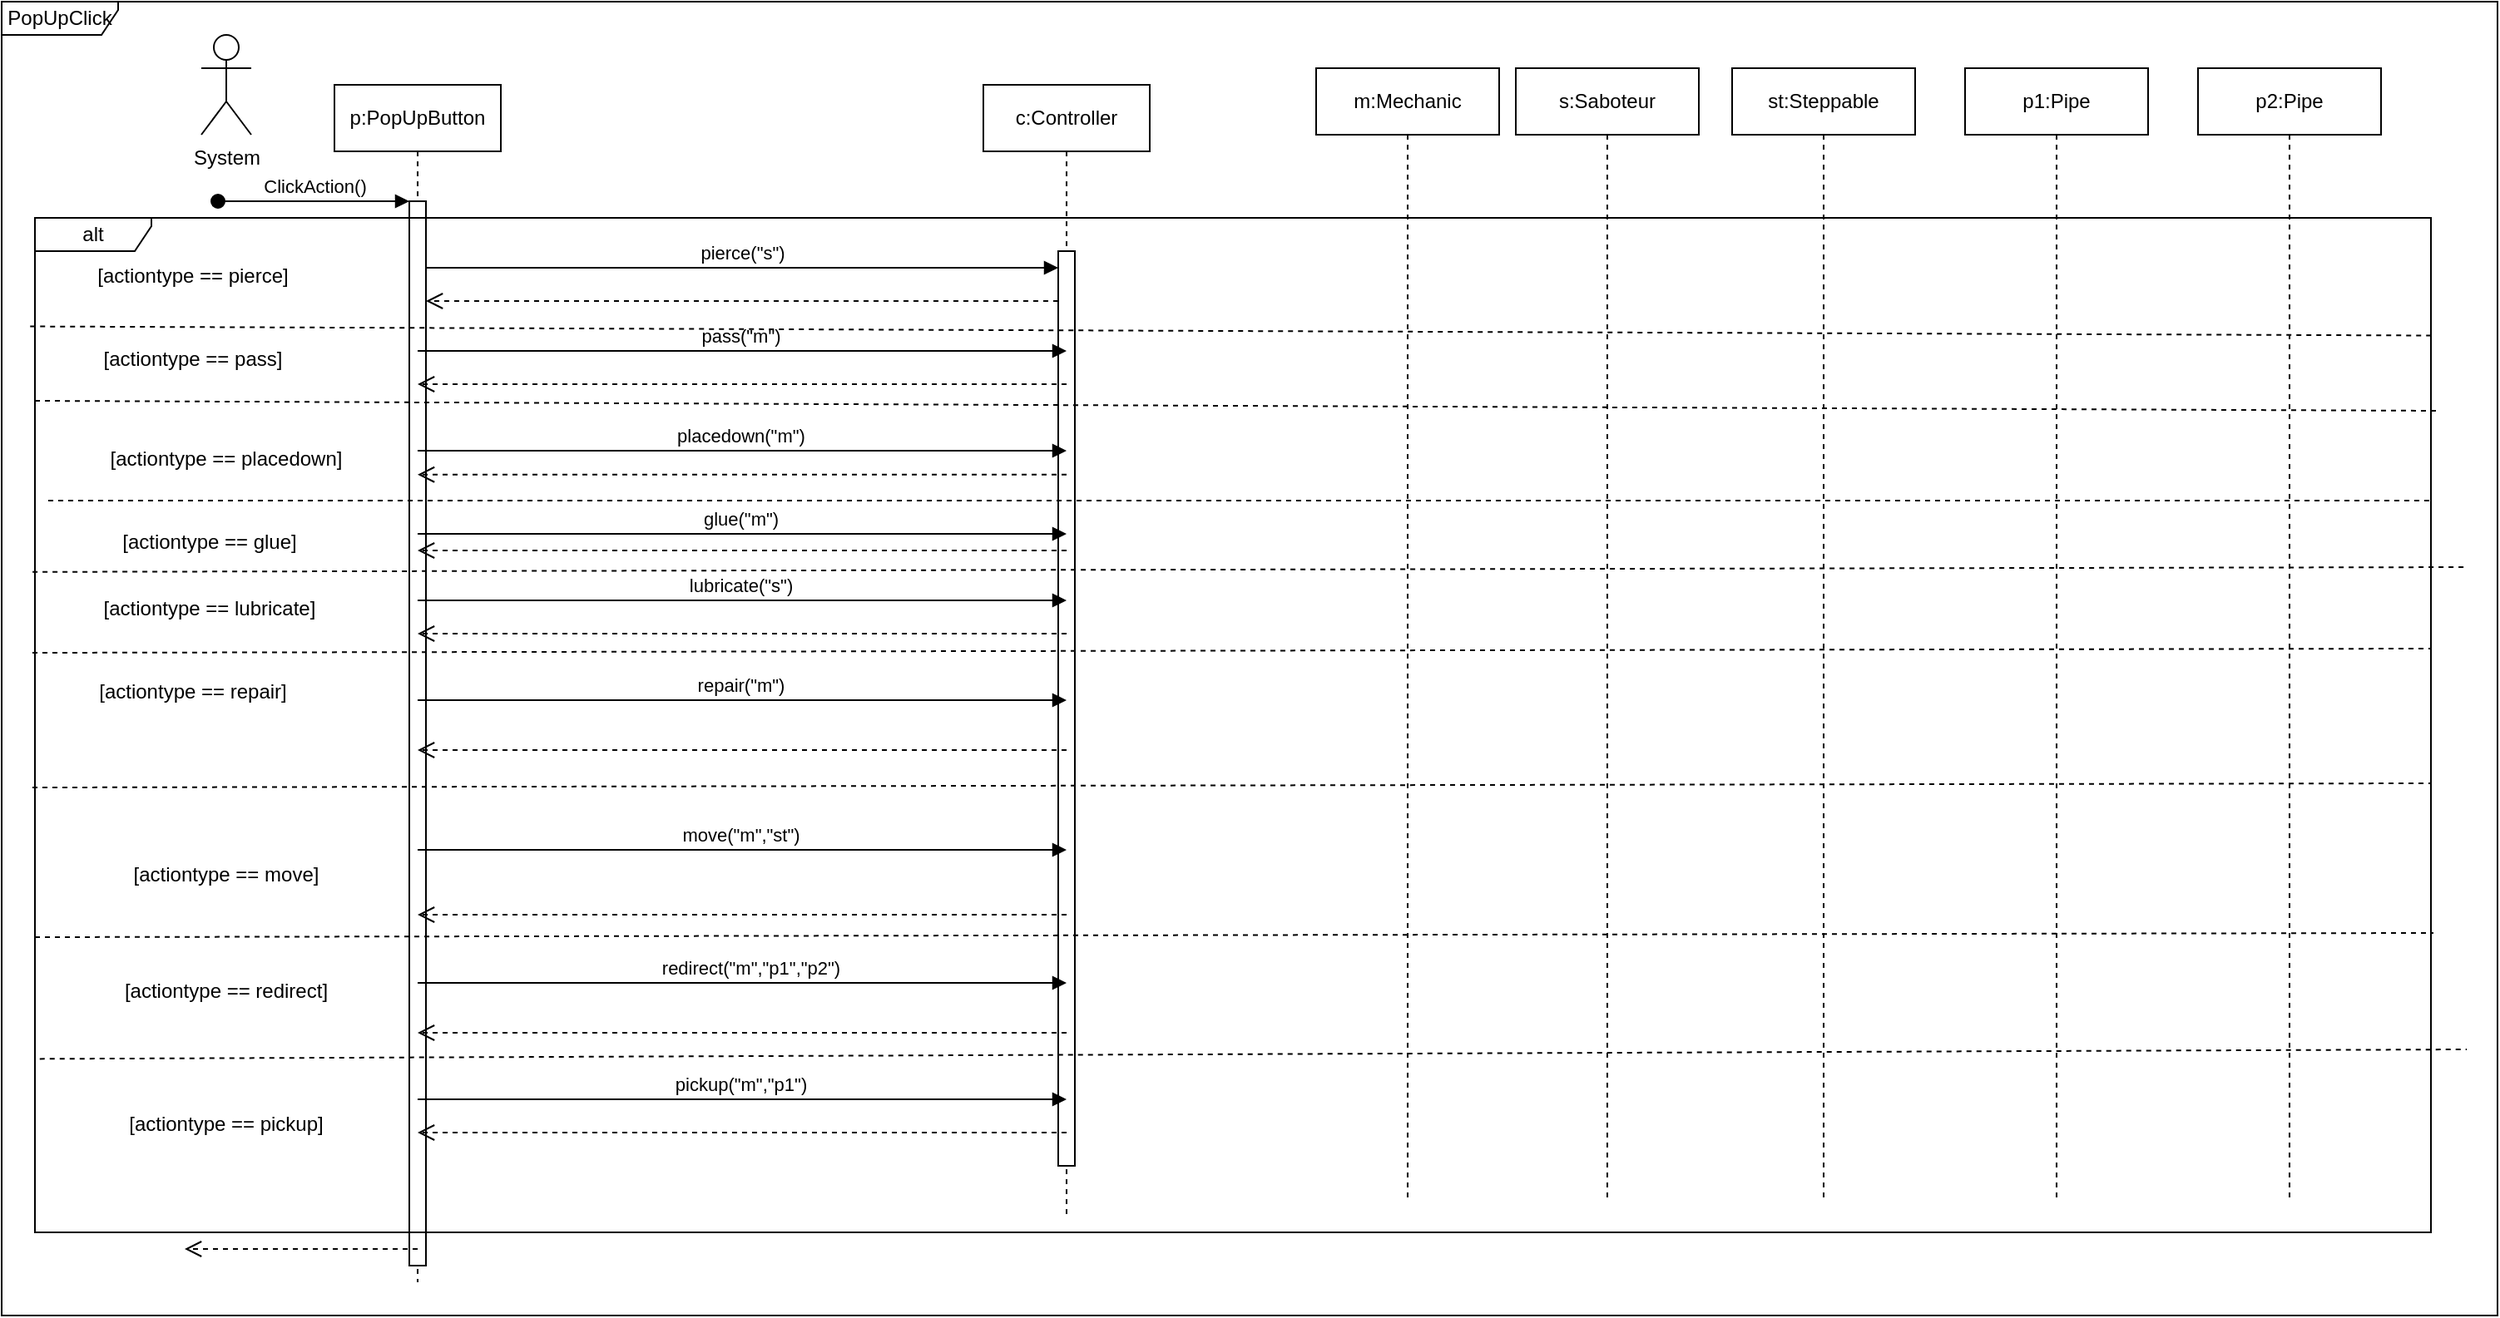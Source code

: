 <mxfile version="21.3.2" type="device">
  <diagram name="Page-1" id="2YBvvXClWsGukQMizWep">
    <mxGraphModel dx="2505" dy="931" grid="1" gridSize="10" guides="1" tooltips="1" connect="1" arrows="1" fold="1" page="1" pageScale="1" pageWidth="850" pageHeight="1100" math="0" shadow="0">
      <root>
        <mxCell id="0" />
        <mxCell id="1" parent="0" />
        <mxCell id="aM9ryv3xv72pqoxQDRHE-1" value="p:PopUpButton" style="shape=umlLifeline;perimeter=lifelinePerimeter;whiteSpace=wrap;html=1;container=0;dropTarget=0;collapsible=0;recursiveResize=0;outlineConnect=0;portConstraint=eastwest;newEdgeStyle={&quot;edgeStyle&quot;:&quot;elbowEdgeStyle&quot;,&quot;elbow&quot;:&quot;vertical&quot;,&quot;curved&quot;:0,&quot;rounded&quot;:0};" parent="1" vertex="1">
          <mxGeometry x="90" y="50" width="100" height="720" as="geometry" />
        </mxCell>
        <mxCell id="aM9ryv3xv72pqoxQDRHE-2" value="" style="html=1;points=[];perimeter=orthogonalPerimeter;outlineConnect=0;targetShapes=umlLifeline;portConstraint=eastwest;newEdgeStyle={&quot;edgeStyle&quot;:&quot;elbowEdgeStyle&quot;,&quot;elbow&quot;:&quot;vertical&quot;,&quot;curved&quot;:0,&quot;rounded&quot;:0};" parent="aM9ryv3xv72pqoxQDRHE-1" vertex="1">
          <mxGeometry x="45" y="70" width="10" height="640" as="geometry" />
        </mxCell>
        <mxCell id="aM9ryv3xv72pqoxQDRHE-3" value="ClickAction()" style="html=1;verticalAlign=bottom;startArrow=oval;endArrow=block;startSize=8;edgeStyle=elbowEdgeStyle;elbow=vertical;curved=0;rounded=0;" parent="aM9ryv3xv72pqoxQDRHE-1" target="aM9ryv3xv72pqoxQDRHE-2" edge="1">
          <mxGeometry relative="1" as="geometry">
            <mxPoint x="-70" y="70" as="sourcePoint" />
            <Array as="points">
              <mxPoint x="-70" y="70" />
            </Array>
          </mxGeometry>
        </mxCell>
        <mxCell id="aM9ryv3xv72pqoxQDRHE-5" value="c:Controller" style="shape=umlLifeline;perimeter=lifelinePerimeter;whiteSpace=wrap;html=1;container=0;dropTarget=0;collapsible=0;recursiveResize=0;outlineConnect=0;portConstraint=eastwest;newEdgeStyle={&quot;edgeStyle&quot;:&quot;elbowEdgeStyle&quot;,&quot;elbow&quot;:&quot;vertical&quot;,&quot;curved&quot;:0,&quot;rounded&quot;:0};" parent="1" vertex="1">
          <mxGeometry x="480" y="50" width="100" height="680" as="geometry" />
        </mxCell>
        <mxCell id="aM9ryv3xv72pqoxQDRHE-6" value="" style="html=1;points=[];perimeter=orthogonalPerimeter;outlineConnect=0;targetShapes=umlLifeline;portConstraint=eastwest;newEdgeStyle={&quot;edgeStyle&quot;:&quot;elbowEdgeStyle&quot;,&quot;elbow&quot;:&quot;vertical&quot;,&quot;curved&quot;:0,&quot;rounded&quot;:0};" parent="aM9ryv3xv72pqoxQDRHE-5" vertex="1">
          <mxGeometry x="45" y="100" width="10" height="550" as="geometry" />
        </mxCell>
        <mxCell id="aM9ryv3xv72pqoxQDRHE-7" value="pierce(&quot;s&quot;)" style="html=1;verticalAlign=bottom;endArrow=block;edgeStyle=elbowEdgeStyle;elbow=vertical;curved=0;rounded=0;" parent="1" source="aM9ryv3xv72pqoxQDRHE-2" target="aM9ryv3xv72pqoxQDRHE-6" edge="1">
          <mxGeometry relative="1" as="geometry">
            <mxPoint x="195" y="130" as="sourcePoint" />
            <Array as="points">
              <mxPoint x="400" y="160" />
              <mxPoint x="300" y="140" />
              <mxPoint x="180" y="120" />
            </Array>
          </mxGeometry>
        </mxCell>
        <mxCell id="aM9ryv3xv72pqoxQDRHE-8" value="" style="html=1;verticalAlign=bottom;endArrow=open;dashed=1;endSize=8;edgeStyle=elbowEdgeStyle;elbow=vertical;curved=0;rounded=0;" parent="1" source="aM9ryv3xv72pqoxQDRHE-6" target="aM9ryv3xv72pqoxQDRHE-2" edge="1">
          <mxGeometry relative="1" as="geometry">
            <mxPoint x="195" y="205" as="targetPoint" />
            <Array as="points">
              <mxPoint x="250" y="180" />
              <mxPoint x="390" y="190" />
              <mxPoint x="190" y="280" />
            </Array>
          </mxGeometry>
        </mxCell>
        <mxCell id="GKugqDZGoT7sEVkk7UVx-1" value="System" style="shape=umlActor;verticalLabelPosition=bottom;verticalAlign=top;html=1;outlineConnect=0;" parent="1" vertex="1">
          <mxGeometry x="10" y="20" width="30" height="60" as="geometry" />
        </mxCell>
        <mxCell id="GKugqDZGoT7sEVkk7UVx-2" value="PopUpClick" style="shape=umlFrame;whiteSpace=wrap;html=1;pointerEvents=0;width=70;height=20;" parent="1" vertex="1">
          <mxGeometry x="-110" width="1500" height="790" as="geometry" />
        </mxCell>
        <mxCell id="GKugqDZGoT7sEVkk7UVx-3" value="pass(&quot;m&quot;)" style="html=1;verticalAlign=bottom;endArrow=block;edgeStyle=elbowEdgeStyle;elbow=vertical;curved=0;rounded=0;" parent="1" edge="1">
          <mxGeometry x="-0.004" relative="1" as="geometry">
            <mxPoint x="140" y="210" as="sourcePoint" />
            <Array as="points">
              <mxPoint x="405" y="210" />
              <mxPoint x="305" y="190" />
              <mxPoint x="185" y="170" />
            </Array>
            <mxPoint x="530" y="210" as="targetPoint" />
            <mxPoint as="offset" />
          </mxGeometry>
        </mxCell>
        <mxCell id="GKugqDZGoT7sEVkk7UVx-4" value="" style="html=1;verticalAlign=bottom;endArrow=open;dashed=1;endSize=8;edgeStyle=elbowEdgeStyle;elbow=vertical;curved=0;rounded=0;" parent="1" edge="1">
          <mxGeometry relative="1" as="geometry">
            <mxPoint x="140" y="230" as="targetPoint" />
            <Array as="points">
              <mxPoint x="395" y="230" />
              <mxPoint x="195" y="320" />
            </Array>
            <mxPoint x="530" y="230" as="sourcePoint" />
          </mxGeometry>
        </mxCell>
        <mxCell id="GKugqDZGoT7sEVkk7UVx-5" value="m:Mechanic" style="shape=umlLifeline;perimeter=lifelinePerimeter;whiteSpace=wrap;html=1;container=0;dropTarget=0;collapsible=0;recursiveResize=0;outlineConnect=0;portConstraint=eastwest;newEdgeStyle={&quot;edgeStyle&quot;:&quot;elbowEdgeStyle&quot;,&quot;elbow&quot;:&quot;vertical&quot;,&quot;curved&quot;:0,&quot;rounded&quot;:0};" parent="1" vertex="1">
          <mxGeometry x="680" y="40" width="110" height="680" as="geometry" />
        </mxCell>
        <mxCell id="GKugqDZGoT7sEVkk7UVx-7" value="placedown(&quot;m&quot;)" style="html=1;verticalAlign=bottom;endArrow=block;edgeStyle=elbowEdgeStyle;elbow=vertical;curved=0;rounded=0;" parent="1" edge="1">
          <mxGeometry x="-0.004" relative="1" as="geometry">
            <mxPoint x="140" y="270" as="sourcePoint" />
            <Array as="points">
              <mxPoint x="405" y="270" />
              <mxPoint x="305" y="250.0" />
              <mxPoint x="185" y="230" />
            </Array>
            <mxPoint x="530" y="270" as="targetPoint" />
            <mxPoint as="offset" />
          </mxGeometry>
        </mxCell>
        <mxCell id="GKugqDZGoT7sEVkk7UVx-8" value="" style="html=1;verticalAlign=bottom;endArrow=open;dashed=1;endSize=8;edgeStyle=elbowEdgeStyle;elbow=vertical;curved=0;rounded=0;" parent="1" edge="1">
          <mxGeometry relative="1" as="geometry">
            <mxPoint x="140" y="284.37" as="targetPoint" />
            <Array as="points">
              <mxPoint x="395" y="284.37" />
              <mxPoint x="195" y="374.37" />
            </Array>
            <mxPoint x="530" y="284.37" as="sourcePoint" />
          </mxGeometry>
        </mxCell>
        <mxCell id="k_89TaVmJJbHdlFSh2L_-1" value="glue(&quot;m&quot;)" style="html=1;verticalAlign=bottom;endArrow=block;edgeStyle=elbowEdgeStyle;elbow=vertical;curved=0;rounded=0;" edge="1" parent="1">
          <mxGeometry x="-0.004" relative="1" as="geometry">
            <mxPoint x="140" y="320" as="sourcePoint" />
            <Array as="points">
              <mxPoint x="405" y="320" />
              <mxPoint x="305" y="300" />
              <mxPoint x="185" y="280.0" />
            </Array>
            <mxPoint x="530" y="320" as="targetPoint" />
            <mxPoint as="offset" />
          </mxGeometry>
        </mxCell>
        <mxCell id="k_89TaVmJJbHdlFSh2L_-2" value="lubricate(&quot;s&quot;)" style="html=1;verticalAlign=bottom;endArrow=block;edgeStyle=elbowEdgeStyle;elbow=vertical;curved=0;rounded=0;" edge="1" parent="1">
          <mxGeometry x="-0.004" relative="1" as="geometry">
            <mxPoint x="140" y="360" as="sourcePoint" />
            <Array as="points">
              <mxPoint x="405" y="360" />
              <mxPoint x="305" y="340" />
              <mxPoint x="185" y="320.0" />
            </Array>
            <mxPoint x="530" y="360" as="targetPoint" />
            <mxPoint as="offset" />
          </mxGeometry>
        </mxCell>
        <mxCell id="k_89TaVmJJbHdlFSh2L_-3" value="repair(&quot;m&quot;)" style="html=1;verticalAlign=bottom;endArrow=block;edgeStyle=elbowEdgeStyle;elbow=vertical;curved=0;rounded=0;" edge="1" parent="1">
          <mxGeometry x="-0.004" relative="1" as="geometry">
            <mxPoint x="140" y="420" as="sourcePoint" />
            <Array as="points">
              <mxPoint x="405" y="420" />
              <mxPoint x="305" y="400" />
              <mxPoint x="185" y="380.0" />
            </Array>
            <mxPoint x="530" y="420" as="targetPoint" />
            <mxPoint as="offset" />
          </mxGeometry>
        </mxCell>
        <mxCell id="k_89TaVmJJbHdlFSh2L_-4" value="s:Saboteur" style="shape=umlLifeline;perimeter=lifelinePerimeter;whiteSpace=wrap;html=1;container=0;dropTarget=0;collapsible=0;recursiveResize=0;outlineConnect=0;portConstraint=eastwest;newEdgeStyle={&quot;edgeStyle&quot;:&quot;elbowEdgeStyle&quot;,&quot;elbow&quot;:&quot;vertical&quot;,&quot;curved&quot;:0,&quot;rounded&quot;:0};" vertex="1" parent="1">
          <mxGeometry x="800" y="40" width="110" height="680" as="geometry" />
        </mxCell>
        <mxCell id="k_89TaVmJJbHdlFSh2L_-5" value="alt" style="shape=umlFrame;whiteSpace=wrap;html=1;pointerEvents=0;width=70;height=20;" vertex="1" parent="1">
          <mxGeometry x="-90" y="130" width="1440" height="610" as="geometry" />
        </mxCell>
        <mxCell id="k_89TaVmJJbHdlFSh2L_-6" value="" style="html=1;verticalAlign=bottom;endArrow=open;dashed=1;endSize=8;edgeStyle=elbowEdgeStyle;elbow=vertical;curved=0;rounded=0;" edge="1" parent="1">
          <mxGeometry relative="1" as="geometry">
            <mxPoint x="140" y="330" as="targetPoint" />
            <Array as="points">
              <mxPoint x="395" y="330" />
              <mxPoint x="195" y="420" />
            </Array>
            <mxPoint x="530" y="330" as="sourcePoint" />
          </mxGeometry>
        </mxCell>
        <mxCell id="k_89TaVmJJbHdlFSh2L_-7" value="" style="html=1;verticalAlign=bottom;endArrow=open;dashed=1;endSize=8;edgeStyle=elbowEdgeStyle;elbow=vertical;curved=0;rounded=0;" edge="1" parent="1">
          <mxGeometry relative="1" as="geometry">
            <mxPoint x="140" y="380" as="targetPoint" />
            <Array as="points">
              <mxPoint x="395" y="380" />
              <mxPoint x="195" y="470" />
            </Array>
            <mxPoint x="530" y="380" as="sourcePoint" />
          </mxGeometry>
        </mxCell>
        <mxCell id="k_89TaVmJJbHdlFSh2L_-8" value="" style="html=1;verticalAlign=bottom;endArrow=open;dashed=1;endSize=8;edgeStyle=elbowEdgeStyle;elbow=vertical;curved=0;rounded=0;" edge="1" parent="1">
          <mxGeometry relative="1" as="geometry">
            <mxPoint x="140" y="450" as="targetPoint" />
            <Array as="points">
              <mxPoint x="395" y="450" />
              <mxPoint x="195" y="540" />
            </Array>
            <mxPoint x="530" y="450" as="sourcePoint" />
          </mxGeometry>
        </mxCell>
        <mxCell id="k_89TaVmJJbHdlFSh2L_-10" value="move(&quot;m&quot;,&quot;st&quot;)" style="html=1;verticalAlign=bottom;endArrow=block;edgeStyle=elbowEdgeStyle;elbow=vertical;curved=0;rounded=0;" edge="1" parent="1">
          <mxGeometry x="-0.004" relative="1" as="geometry">
            <mxPoint x="140" y="510" as="sourcePoint" />
            <Array as="points">
              <mxPoint x="405" y="510" />
              <mxPoint x="305" y="490" />
              <mxPoint x="185" y="470.0" />
            </Array>
            <mxPoint x="530" y="510" as="targetPoint" />
            <mxPoint as="offset" />
          </mxGeometry>
        </mxCell>
        <mxCell id="k_89TaVmJJbHdlFSh2L_-11" value="redirect(&quot;m&quot;,&quot;p1&quot;,&quot;p2&quot;)" style="html=1;verticalAlign=bottom;endArrow=block;edgeStyle=elbowEdgeStyle;elbow=vertical;curved=0;rounded=0;" edge="1" parent="1">
          <mxGeometry x="0.026" relative="1" as="geometry">
            <mxPoint x="140" y="590" as="sourcePoint" />
            <Array as="points">
              <mxPoint x="405" y="590" />
              <mxPoint x="305" y="570" />
              <mxPoint x="185" y="550" />
            </Array>
            <mxPoint x="530" y="590" as="targetPoint" />
            <mxPoint as="offset" />
          </mxGeometry>
        </mxCell>
        <mxCell id="k_89TaVmJJbHdlFSh2L_-12" value="pickup(&quot;m&quot;,&quot;p1&quot;)" style="html=1;verticalAlign=bottom;endArrow=block;edgeStyle=elbowEdgeStyle;elbow=vertical;curved=0;rounded=0;" edge="1" parent="1">
          <mxGeometry x="-0.004" relative="1" as="geometry">
            <mxPoint x="140" y="660" as="sourcePoint" />
            <Array as="points">
              <mxPoint x="405" y="660" />
              <mxPoint x="305" y="640" />
              <mxPoint x="185" y="620" />
            </Array>
            <mxPoint x="530" y="660" as="targetPoint" />
            <mxPoint as="offset" />
          </mxGeometry>
        </mxCell>
        <mxCell id="k_89TaVmJJbHdlFSh2L_-14" value="" style="html=1;verticalAlign=bottom;endArrow=open;dashed=1;endSize=8;edgeStyle=elbowEdgeStyle;elbow=vertical;curved=0;rounded=0;" edge="1" parent="1">
          <mxGeometry relative="1" as="geometry">
            <mxPoint x="140" y="549" as="targetPoint" />
            <Array as="points">
              <mxPoint x="395" y="549" />
              <mxPoint x="195" y="639" />
            </Array>
            <mxPoint x="530" y="549" as="sourcePoint" />
          </mxGeometry>
        </mxCell>
        <mxCell id="k_89TaVmJJbHdlFSh2L_-15" value="" style="html=1;verticalAlign=bottom;endArrow=open;dashed=1;endSize=8;edgeStyle=elbowEdgeStyle;elbow=vertical;curved=0;rounded=0;" edge="1" parent="1">
          <mxGeometry relative="1" as="geometry">
            <mxPoint x="140" y="620" as="targetPoint" />
            <Array as="points">
              <mxPoint x="395" y="620" />
              <mxPoint x="195" y="710" />
            </Array>
            <mxPoint x="530" y="620" as="sourcePoint" />
          </mxGeometry>
        </mxCell>
        <mxCell id="k_89TaVmJJbHdlFSh2L_-16" value="" style="html=1;verticalAlign=bottom;endArrow=open;dashed=1;endSize=8;edgeStyle=elbowEdgeStyle;elbow=vertical;curved=0;rounded=0;" edge="1" parent="1">
          <mxGeometry relative="1" as="geometry">
            <mxPoint x="140" y="680" as="targetPoint" />
            <Array as="points">
              <mxPoint x="395" y="680" />
              <mxPoint x="195" y="770" />
            </Array>
            <mxPoint x="530" y="680" as="sourcePoint" />
          </mxGeometry>
        </mxCell>
        <mxCell id="k_89TaVmJJbHdlFSh2L_-17" value="" style="html=1;verticalAlign=bottom;endArrow=open;dashed=1;endSize=8;edgeStyle=elbowEdgeStyle;elbow=vertical;curved=0;rounded=0;" edge="1" parent="1">
          <mxGeometry relative="1" as="geometry">
            <mxPoint y="750" as="targetPoint" />
            <Array as="points">
              <mxPoint x="70" y="750" />
            </Array>
            <mxPoint x="140" y="750" as="sourcePoint" />
          </mxGeometry>
        </mxCell>
        <mxCell id="k_89TaVmJJbHdlFSh2L_-18" value="st:Steppable" style="shape=umlLifeline;perimeter=lifelinePerimeter;whiteSpace=wrap;html=1;container=0;dropTarget=0;collapsible=0;recursiveResize=0;outlineConnect=0;portConstraint=eastwest;newEdgeStyle={&quot;edgeStyle&quot;:&quot;elbowEdgeStyle&quot;,&quot;elbow&quot;:&quot;vertical&quot;,&quot;curved&quot;:0,&quot;rounded&quot;:0};" vertex="1" parent="1">
          <mxGeometry x="930" y="40" width="110" height="680" as="geometry" />
        </mxCell>
        <mxCell id="k_89TaVmJJbHdlFSh2L_-19" value="p1:Pipe" style="shape=umlLifeline;perimeter=lifelinePerimeter;whiteSpace=wrap;html=1;container=0;dropTarget=0;collapsible=0;recursiveResize=0;outlineConnect=0;portConstraint=eastwest;newEdgeStyle={&quot;edgeStyle&quot;:&quot;elbowEdgeStyle&quot;,&quot;elbow&quot;:&quot;vertical&quot;,&quot;curved&quot;:0,&quot;rounded&quot;:0};" vertex="1" parent="1">
          <mxGeometry x="1070" y="40" width="110" height="680" as="geometry" />
        </mxCell>
        <mxCell id="k_89TaVmJJbHdlFSh2L_-20" value="p2:Pipe" style="shape=umlLifeline;perimeter=lifelinePerimeter;whiteSpace=wrap;html=1;container=0;dropTarget=0;collapsible=0;recursiveResize=0;outlineConnect=0;portConstraint=eastwest;newEdgeStyle={&quot;edgeStyle&quot;:&quot;elbowEdgeStyle&quot;,&quot;elbow&quot;:&quot;vertical&quot;,&quot;curved&quot;:0,&quot;rounded&quot;:0};" vertex="1" parent="1">
          <mxGeometry x="1210" y="40" width="110" height="680" as="geometry" />
        </mxCell>
        <mxCell id="k_89TaVmJJbHdlFSh2L_-21" value="" style="endArrow=none;dashed=1;html=1;rounded=0;exitX=-0.002;exitY=0.107;exitDx=0;exitDy=0;exitPerimeter=0;entryX=1.001;entryY=0.116;entryDx=0;entryDy=0;entryPerimeter=0;" edge="1" parent="1" source="k_89TaVmJJbHdlFSh2L_-5" target="k_89TaVmJJbHdlFSh2L_-5">
          <mxGeometry width="50" height="50" relative="1" as="geometry">
            <mxPoint x="420" y="390" as="sourcePoint" />
            <mxPoint x="470" y="340" as="targetPoint" />
          </mxGeometry>
        </mxCell>
        <mxCell id="k_89TaVmJJbHdlFSh2L_-22" value="" style="endArrow=none;dashed=1;html=1;rounded=0;exitX=-0.002;exitY=0.107;exitDx=0;exitDy=0;exitPerimeter=0;entryX=1.001;entryY=0.116;entryDx=0;entryDy=0;entryPerimeter=0;" edge="1" parent="1">
          <mxGeometry width="50" height="50" relative="1" as="geometry">
            <mxPoint x="-90" y="240" as="sourcePoint" />
            <mxPoint x="1354" y="246" as="targetPoint" />
          </mxGeometry>
        </mxCell>
        <mxCell id="k_89TaVmJJbHdlFSh2L_-23" value="" style="endArrow=none;dashed=1;html=1;rounded=0;exitX=-0.002;exitY=0.107;exitDx=0;exitDy=0;exitPerimeter=0;" edge="1" parent="1">
          <mxGeometry width="50" height="50" relative="1" as="geometry">
            <mxPoint x="-82" y="300" as="sourcePoint" />
            <mxPoint x="1350" y="300" as="targetPoint" />
          </mxGeometry>
        </mxCell>
        <mxCell id="k_89TaVmJJbHdlFSh2L_-24" value="" style="endArrow=none;dashed=1;html=1;rounded=0;exitX=-0.001;exitY=0.349;exitDx=0;exitDy=0;exitPerimeter=0;" edge="1" parent="1" source="k_89TaVmJJbHdlFSh2L_-5">
          <mxGeometry width="50" height="50" relative="1" as="geometry">
            <mxPoint x="-60" y="340" as="sourcePoint" />
            <mxPoint x="1372" y="340" as="targetPoint" />
          </mxGeometry>
        </mxCell>
        <mxCell id="k_89TaVmJJbHdlFSh2L_-25" value="" style="endArrow=none;dashed=1;html=1;rounded=0;exitX=-0.001;exitY=0.349;exitDx=0;exitDy=0;exitPerimeter=0;" edge="1" parent="1">
          <mxGeometry width="50" height="50" relative="1" as="geometry">
            <mxPoint x="-91.5" y="391.5" as="sourcePoint" />
            <mxPoint x="1350" y="389" as="targetPoint" />
          </mxGeometry>
        </mxCell>
        <mxCell id="k_89TaVmJJbHdlFSh2L_-26" value="" style="endArrow=none;dashed=1;html=1;rounded=0;exitX=-0.001;exitY=0.349;exitDx=0;exitDy=0;exitPerimeter=0;" edge="1" parent="1">
          <mxGeometry width="50" height="50" relative="1" as="geometry">
            <mxPoint x="-91.5" y="472.5" as="sourcePoint" />
            <mxPoint x="1350" y="470" as="targetPoint" />
          </mxGeometry>
        </mxCell>
        <mxCell id="k_89TaVmJJbHdlFSh2L_-27" value="" style="endArrow=none;dashed=1;html=1;rounded=0;exitX=-0.001;exitY=0.349;exitDx=0;exitDy=0;exitPerimeter=0;" edge="1" parent="1">
          <mxGeometry width="50" height="50" relative="1" as="geometry">
            <mxPoint x="-90" y="562.5" as="sourcePoint" />
            <mxPoint x="1351.5" y="560" as="targetPoint" />
          </mxGeometry>
        </mxCell>
        <mxCell id="k_89TaVmJJbHdlFSh2L_-28" value="" style="endArrow=none;dashed=1;html=1;rounded=0;exitX=0.002;exitY=0.829;exitDx=0;exitDy=0;exitPerimeter=0;" edge="1" parent="1" source="k_89TaVmJJbHdlFSh2L_-5">
          <mxGeometry width="50" height="50" relative="1" as="geometry">
            <mxPoint x="-70" y="632.5" as="sourcePoint" />
            <mxPoint x="1371.5" y="630" as="targetPoint" />
          </mxGeometry>
        </mxCell>
        <mxCell id="k_89TaVmJJbHdlFSh2L_-29" value="[actiontype == pierce]" style="text;html=1;strokeColor=none;fillColor=none;align=center;verticalAlign=middle;whiteSpace=wrap;rounded=0;" vertex="1" parent="1">
          <mxGeometry x="-60" y="150" width="130" height="30" as="geometry" />
        </mxCell>
        <mxCell id="k_89TaVmJJbHdlFSh2L_-30" value="[actiontype == pass]" style="text;html=1;strokeColor=none;fillColor=none;align=center;verticalAlign=middle;whiteSpace=wrap;rounded=0;" vertex="1" parent="1">
          <mxGeometry x="-60" y="200" width="130" height="30" as="geometry" />
        </mxCell>
        <mxCell id="k_89TaVmJJbHdlFSh2L_-31" value="[actiontype == placedown]" style="text;html=1;strokeColor=none;fillColor=none;align=center;verticalAlign=middle;whiteSpace=wrap;rounded=0;" vertex="1" parent="1">
          <mxGeometry x="-50" y="260" width="150" height="30" as="geometry" />
        </mxCell>
        <mxCell id="k_89TaVmJJbHdlFSh2L_-32" value="[actiontype == glue]" style="text;html=1;strokeColor=none;fillColor=none;align=center;verticalAlign=middle;whiteSpace=wrap;rounded=0;" vertex="1" parent="1">
          <mxGeometry x="-50" y="310" width="130" height="30" as="geometry" />
        </mxCell>
        <mxCell id="k_89TaVmJJbHdlFSh2L_-33" value="[actiontype == lubricate]" style="text;html=1;strokeColor=none;fillColor=none;align=center;verticalAlign=middle;whiteSpace=wrap;rounded=0;" vertex="1" parent="1">
          <mxGeometry x="-50" y="350" width="130" height="30" as="geometry" />
        </mxCell>
        <mxCell id="k_89TaVmJJbHdlFSh2L_-34" value="[actiontype == repair]" style="text;html=1;strokeColor=none;fillColor=none;align=center;verticalAlign=middle;whiteSpace=wrap;rounded=0;" vertex="1" parent="1">
          <mxGeometry x="-60" y="400" width="130" height="30" as="geometry" />
        </mxCell>
        <mxCell id="k_89TaVmJJbHdlFSh2L_-35" value="[actiontype == move]" style="text;html=1;strokeColor=none;fillColor=none;align=center;verticalAlign=middle;whiteSpace=wrap;rounded=0;" vertex="1" parent="1">
          <mxGeometry x="-40" y="510" width="130" height="30" as="geometry" />
        </mxCell>
        <mxCell id="k_89TaVmJJbHdlFSh2L_-36" value="[actiontype == redirect]" style="text;html=1;strokeColor=none;fillColor=none;align=center;verticalAlign=middle;whiteSpace=wrap;rounded=0;" vertex="1" parent="1">
          <mxGeometry x="-40" y="580" width="130" height="30" as="geometry" />
        </mxCell>
        <mxCell id="k_89TaVmJJbHdlFSh2L_-37" value="[actiontype == pickup]" style="text;html=1;strokeColor=none;fillColor=none;align=center;verticalAlign=middle;whiteSpace=wrap;rounded=0;" vertex="1" parent="1">
          <mxGeometry x="-40" y="660" width="130" height="30" as="geometry" />
        </mxCell>
      </root>
    </mxGraphModel>
  </diagram>
</mxfile>
